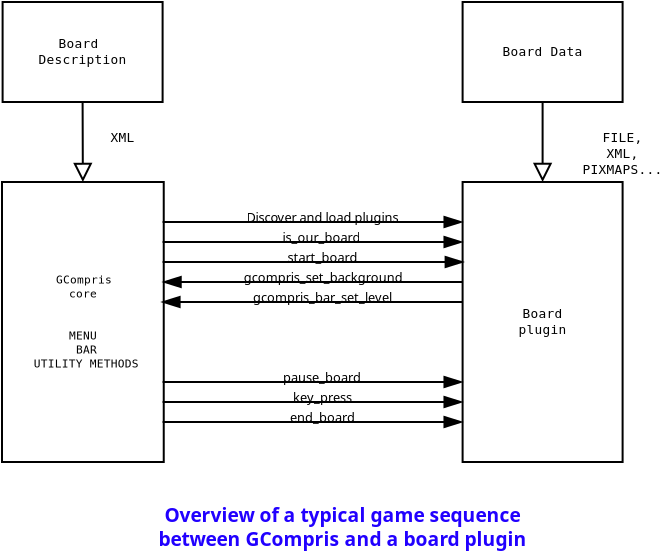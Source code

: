 <?xml version="1.0"?>
<diagram xmlns:dia="http://www.lysator.liu.se/~alla/dia/">
  <diagramdata>
    <attribute name="background">
      <color val="#ffffff"/>
    </attribute>
    <attribute name="paper">
      <composite type="paper">
        <attribute name="name">
          <string>#A4#</string>
        </attribute>
        <attribute name="tmargin">
          <real val="2.82"/>
        </attribute>
        <attribute name="bmargin">
          <real val="2.82"/>
        </attribute>
        <attribute name="lmargin">
          <real val="2.82"/>
        </attribute>
        <attribute name="rmargin">
          <real val="2.82"/>
        </attribute>
        <attribute name="is_portrait">
          <boolean val="true"/>
        </attribute>
        <attribute name="scaling">
          <real val="1"/>
        </attribute>
        <attribute name="fitto">
          <boolean val="false"/>
        </attribute>
      </composite>
    </attribute>
    <attribute name="grid">
      <composite type="grid">
        <attribute name="width_x">
          <real val="1"/>
        </attribute>
        <attribute name="width_y">
          <real val="1"/>
        </attribute>
        <attribute name="visible_x">
          <int val="1"/>
        </attribute>
        <attribute name="visible_y">
          <int val="1"/>
        </attribute>
      </composite>
    </attribute>
    <attribute name="guides">
      <composite type="guides">
        <attribute name="hguides"/>
        <attribute name="vguides"/>
      </composite>
    </attribute>
  </diagramdata>
  <layer name="Fond" visible="true">
    <object type="Flowchart - Box" version="0" id="O0">
      <attribute name="obj_pos">
        <point val="31.97,0"/>
      </attribute>
      <attribute name="obj_bb">
        <rectangle val="31.92,-0.05;40.107,14.05"/>
      </attribute>
      <attribute name="elem_corner">
        <point val="31.97,0"/>
      </attribute>
      <attribute name="elem_width">
        <real val="8.087"/>
      </attribute>
      <attribute name="elem_height">
        <real val="14"/>
      </attribute>
      <attribute name="show_background">
        <boolean val="true"/>
      </attribute>
      <attribute name="padding">
        <real val="0.5"/>
      </attribute>
      <attribute name="text">
        <composite type="text">
          <attribute name="string">
            <string>#GCompris
core


MENU
 BAR
 UTILITY METHODS#</string>
          </attribute>
          <attribute name="font">
            <font name="Courier"/>
          </attribute>
          <attribute name="height">
            <real val="0.7"/>
          </attribute>
          <attribute name="pos">
            <point val="36.013,5.07"/>
          </attribute>
          <attribute name="color">
            <color val="#000000"/>
          </attribute>
          <attribute name="alignment">
            <enum val="1"/>
          </attribute>
        </composite>
      </attribute>
    </object>
    <object type="Flowchart - Box" version="0" id="O1">
      <attribute name="obj_pos">
        <point val="55,0"/>
      </attribute>
      <attribute name="obj_bb">
        <rectangle val="54.95,-0.05;63.05,14.05"/>
      </attribute>
      <attribute name="elem_corner">
        <point val="55,0"/>
      </attribute>
      <attribute name="elem_width">
        <real val="8"/>
      </attribute>
      <attribute name="elem_height">
        <real val="14"/>
      </attribute>
      <attribute name="show_background">
        <boolean val="true"/>
      </attribute>
      <attribute name="padding">
        <real val="0.5"/>
      </attribute>
      <attribute name="text">
        <composite type="text">
          <attribute name="string">
            <string>#Board
plugin#</string>
          </attribute>
          <attribute name="font">
            <font name="Courier"/>
          </attribute>
          <attribute name="height">
            <real val="0.8"/>
          </attribute>
          <attribute name="pos">
            <point val="59,6.795"/>
          </attribute>
          <attribute name="color">
            <color val="#000000"/>
          </attribute>
          <attribute name="alignment">
            <enum val="1"/>
          </attribute>
        </composite>
      </attribute>
    </object>
    <object type="Flowchart - Box" version="0" id="O2">
      <attribute name="obj_pos">
        <point val="55,-9"/>
      </attribute>
      <attribute name="obj_bb">
        <rectangle val="54.95,-9.05;63.05,-3.95"/>
      </attribute>
      <attribute name="elem_corner">
        <point val="55,-9"/>
      </attribute>
      <attribute name="elem_width">
        <real val="8"/>
      </attribute>
      <attribute name="elem_height">
        <real val="5"/>
      </attribute>
      <attribute name="show_background">
        <boolean val="true"/>
      </attribute>
      <attribute name="padding">
        <real val="0.5"/>
      </attribute>
      <attribute name="text">
        <composite type="text">
          <attribute name="string">
            <string>#Board Data#</string>
          </attribute>
          <attribute name="font">
            <font name="Courier"/>
          </attribute>
          <attribute name="height">
            <real val="0.8"/>
          </attribute>
          <attribute name="pos">
            <point val="59,-6.305"/>
          </attribute>
          <attribute name="color">
            <color val="#000000"/>
          </attribute>
          <attribute name="alignment">
            <enum val="1"/>
          </attribute>
        </composite>
      </attribute>
    </object>
    <object type="Standard - Line" version="0" id="O3">
      <attribute name="obj_pos">
        <point val="59,-4"/>
      </attribute>
      <attribute name="obj_bb">
        <rectangle val="58.15,-4.85;59.85,0.85"/>
      </attribute>
      <attribute name="conn_endpoints">
        <point val="59,-4"/>
        <point val="59,0"/>
      </attribute>
      <attribute name="numcp">
        <int val="1"/>
      </attribute>
      <attribute name="end_arrow">
        <enum val="2"/>
      </attribute>
      <attribute name="end_arrow_length">
        <real val="0.8"/>
      </attribute>
      <attribute name="end_arrow_width">
        <real val="0.8"/>
      </attribute>
      <connections>
        <connection handle="0" to="O2" connection="13"/>
        <connection handle="1" to="O1" connection="2"/>
      </connections>
    </object>
    <object type="Standard - Text" version="0" id="O4">
      <attribute name="obj_pos">
        <point val="63,-2"/>
      </attribute>
      <attribute name="obj_bb">
        <rectangle val="60.476,-2.595;65.524,-0.195"/>
      </attribute>
      <attribute name="text">
        <composite type="text">
          <attribute name="string">
            <string>#FILE,
XML,
PIXMAPS...#</string>
          </attribute>
          <attribute name="font">
            <font name="Courier"/>
          </attribute>
          <attribute name="height">
            <real val="0.8"/>
          </attribute>
          <attribute name="pos">
            <point val="63,-2"/>
          </attribute>
          <attribute name="color">
            <color val="#000000"/>
          </attribute>
          <attribute name="alignment">
            <enum val="1"/>
          </attribute>
        </composite>
      </attribute>
    </object>
    <object type="Standard - Text" version="0" id="O5">
      <attribute name="obj_pos">
        <point val="62,0"/>
      </attribute>
      <attribute name="obj_bb">
        <rectangle val="62,-0.595;62,0.205"/>
      </attribute>
      <attribute name="text">
        <composite type="text">
          <attribute name="string">
            <string>##</string>
          </attribute>
          <attribute name="font">
            <font name="Courier"/>
          </attribute>
          <attribute name="height">
            <real val="0.8"/>
          </attribute>
          <attribute name="pos">
            <point val="62,0"/>
          </attribute>
          <attribute name="color">
            <color val="#000000"/>
          </attribute>
          <attribute name="alignment">
            <enum val="1"/>
          </attribute>
        </composite>
      </attribute>
    </object>
    <object type="Standard - Text" version="0" id="O6">
      <attribute name="obj_pos">
        <point val="61,0"/>
      </attribute>
      <attribute name="obj_bb">
        <rectangle val="61,-0.595;61,0.205"/>
      </attribute>
      <attribute name="text">
        <composite type="text">
          <attribute name="string">
            <string>##</string>
          </attribute>
          <attribute name="font">
            <font name="Courier"/>
          </attribute>
          <attribute name="height">
            <real val="0.8"/>
          </attribute>
          <attribute name="pos">
            <point val="61,0"/>
          </attribute>
          <attribute name="color">
            <color val="#000000"/>
          </attribute>
          <attribute name="alignment">
            <enum val="1"/>
          </attribute>
        </composite>
      </attribute>
    </object>
    <object type="UML - Message" version="0" id="O7">
      <attribute name="obj_pos">
        <point val="40,2"/>
      </attribute>
      <attribute name="obj_bb">
        <rectangle val="39.15,0.555;61.17,3.055"/>
      </attribute>
      <attribute name="conn_endpoints">
        <point val="40,2"/>
        <point val="54.943,2"/>
      </attribute>
      <attribute name="text">
        <string>#Discover and load plugins#</string>
      </attribute>
      <attribute name="text_pos">
        <point val="48,2"/>
      </attribute>
      <attribute name="type">
        <int val="0"/>
      </attribute>
    </object>
    <object type="UML - Message" version="0" id="O8">
      <attribute name="obj_pos">
        <point val="40,11"/>
      </attribute>
      <attribute name="obj_bb">
        <rectangle val="39.15,9.555;55.793,12.055"/>
      </attribute>
      <attribute name="conn_endpoints">
        <point val="40,11"/>
        <point val="54.943,11"/>
      </attribute>
      <attribute name="text">
        <string>#key_press#</string>
      </attribute>
      <attribute name="text_pos">
        <point val="48,11"/>
      </attribute>
      <attribute name="type">
        <int val="0"/>
      </attribute>
    </object>
    <object type="UML - Message" version="0" id="O9">
      <attribute name="obj_pos">
        <point val="55,5"/>
      </attribute>
      <attribute name="obj_bb">
        <rectangle val="39.207,3.555;60.229,6.055"/>
      </attribute>
      <attribute name="conn_endpoints">
        <point val="55,5"/>
        <point val="40.057,5"/>
      </attribute>
      <attribute name="text">
        <string>#gcompris_set_background#</string>
      </attribute>
      <attribute name="text_pos">
        <point val="48.028,5"/>
      </attribute>
      <attribute name="type">
        <int val="0"/>
      </attribute>
    </object>
    <object type="Standard - Text" version="0" id="O10">
      <attribute name="obj_pos">
        <point val="49,17"/>
      </attribute>
      <attribute name="obj_bb">
        <rectangle val="36.174,16.108;61.826,18.508"/>
      </attribute>
      <attribute name="text">
        <composite type="text">
          <attribute name="string">
            <string>#Overview of a typical game sequence
between GCompris and a board plugin#</string>
          </attribute>
          <attribute name="font">
            <font name="Helvetica-Bold"/>
          </attribute>
          <attribute name="height">
            <real val="1.2"/>
          </attribute>
          <attribute name="pos">
            <point val="49,17"/>
          </attribute>
          <attribute name="color">
            <color val="#2100ff"/>
          </attribute>
          <attribute name="alignment">
            <enum val="1"/>
          </attribute>
        </composite>
      </attribute>
    </object>
    <object type="UML - Message" version="0" id="O11">
      <attribute name="obj_pos">
        <point val="55,6"/>
      </attribute>
      <attribute name="obj_bb">
        <rectangle val="39.15,4.555;59.716,7.055"/>
      </attribute>
      <attribute name="conn_endpoints">
        <point val="55,6"/>
        <point val="40,6"/>
      </attribute>
      <attribute name="text">
        <string>#gcompris_bar_set_level#</string>
      </attribute>
      <attribute name="text_pos">
        <point val="48,6"/>
      </attribute>
      <attribute name="type">
        <int val="0"/>
      </attribute>
    </object>
    <object type="UML - Message" version="0" id="O12">
      <attribute name="obj_pos">
        <point val="40,4"/>
      </attribute>
      <attribute name="obj_bb">
        <rectangle val="39.15,2.555;55.85,5.055"/>
      </attribute>
      <attribute name="conn_endpoints">
        <point val="40,4"/>
        <point val="55,4"/>
      </attribute>
      <attribute name="text">
        <string>#start_board#</string>
      </attribute>
      <attribute name="text_pos">
        <point val="48,4"/>
      </attribute>
      <attribute name="type">
        <int val="0"/>
      </attribute>
    </object>
    <object type="UML - Message" version="0" id="O13">
      <attribute name="obj_pos">
        <point val="40,10"/>
      </attribute>
      <attribute name="obj_bb">
        <rectangle val="39.15,8.555;55.793,11.055"/>
      </attribute>
      <attribute name="conn_endpoints">
        <point val="40,10"/>
        <point val="54.943,10"/>
      </attribute>
      <attribute name="text">
        <string>#pause_board#</string>
      </attribute>
      <attribute name="text_pos">
        <point val="47.972,10"/>
      </attribute>
      <attribute name="type">
        <int val="0"/>
      </attribute>
    </object>
    <object type="UML - Message" version="0" id="O14">
      <attribute name="obj_pos">
        <point val="40,12"/>
      </attribute>
      <attribute name="obj_bb">
        <rectangle val="39.15,10.555;55.793,13.055"/>
      </attribute>
      <attribute name="conn_endpoints">
        <point val="40,12"/>
        <point val="54.943,12"/>
      </attribute>
      <attribute name="text">
        <string>#end_board#</string>
      </attribute>
      <attribute name="text_pos">
        <point val="48,12"/>
      </attribute>
      <attribute name="type">
        <int val="0"/>
      </attribute>
    </object>
    <object type="UML - Message" version="0" id="O15">
      <attribute name="obj_pos">
        <point val="40,3"/>
      </attribute>
      <attribute name="obj_bb">
        <rectangle val="39.15,1.555;55.793,4.055"/>
      </attribute>
      <attribute name="conn_endpoints">
        <point val="40,3"/>
        <point val="54.943,3"/>
      </attribute>
      <attribute name="text">
        <string>#is_our_board#</string>
      </attribute>
      <attribute name="text_pos">
        <point val="47.943,3"/>
      </attribute>
      <attribute name="type">
        <int val="0"/>
      </attribute>
    </object>
    <object type="Flowchart - Box" version="0" id="O16">
      <attribute name="obj_pos">
        <point val="32,-9"/>
      </attribute>
      <attribute name="obj_bb">
        <rectangle val="31.95,-9.05;40.05,-3.95"/>
      </attribute>
      <attribute name="elem_corner">
        <point val="32,-9"/>
      </attribute>
      <attribute name="elem_width">
        <real val="8"/>
      </attribute>
      <attribute name="elem_height">
        <real val="5"/>
      </attribute>
      <attribute name="show_background">
        <boolean val="true"/>
      </attribute>
      <attribute name="padding">
        <real val="0.5"/>
      </attribute>
      <attribute name="text">
        <composite type="text">
          <attribute name="string">
            <string>#Board 
Description#</string>
          </attribute>
          <attribute name="font">
            <font name="Courier"/>
          </attribute>
          <attribute name="height">
            <real val="0.8"/>
          </attribute>
          <attribute name="pos">
            <point val="36,-6.705"/>
          </attribute>
          <attribute name="color">
            <color val="#000000"/>
          </attribute>
          <attribute name="alignment">
            <enum val="1"/>
          </attribute>
        </composite>
      </attribute>
    </object>
    <object type="Standard - Line" version="0" id="O17">
      <attribute name="obj_pos">
        <point val="36,-4"/>
      </attribute>
      <attribute name="obj_bb">
        <rectangle val="35.15,-4.85;36.863,0.85"/>
      </attribute>
      <attribute name="conn_endpoints">
        <point val="36,-4"/>
        <point val="36.013,0"/>
      </attribute>
      <attribute name="numcp">
        <int val="1"/>
      </attribute>
      <attribute name="end_arrow">
        <enum val="2"/>
      </attribute>
      <attribute name="end_arrow_length">
        <real val="0.8"/>
      </attribute>
      <attribute name="end_arrow_width">
        <real val="0.8"/>
      </attribute>
      <connections>
        <connection handle="0" to="O16" connection="13"/>
        <connection handle="1" to="O0" connection="2"/>
      </connections>
    </object>
    <object type="Standard - Text" version="0" id="O18">
      <attribute name="obj_pos">
        <point val="38,-2"/>
      </attribute>
      <attribute name="obj_bb">
        <rectangle val="37.173,-2.595;38.827,-1.795"/>
      </attribute>
      <attribute name="text">
        <composite type="text">
          <attribute name="string">
            <string>#XML#</string>
          </attribute>
          <attribute name="font">
            <font name="Courier"/>
          </attribute>
          <attribute name="height">
            <real val="0.8"/>
          </attribute>
          <attribute name="pos">
            <point val="38,-2"/>
          </attribute>
          <attribute name="color">
            <color val="#000000"/>
          </attribute>
          <attribute name="alignment">
            <enum val="1"/>
          </attribute>
        </composite>
      </attribute>
    </object>
  </layer>
</diagram>
